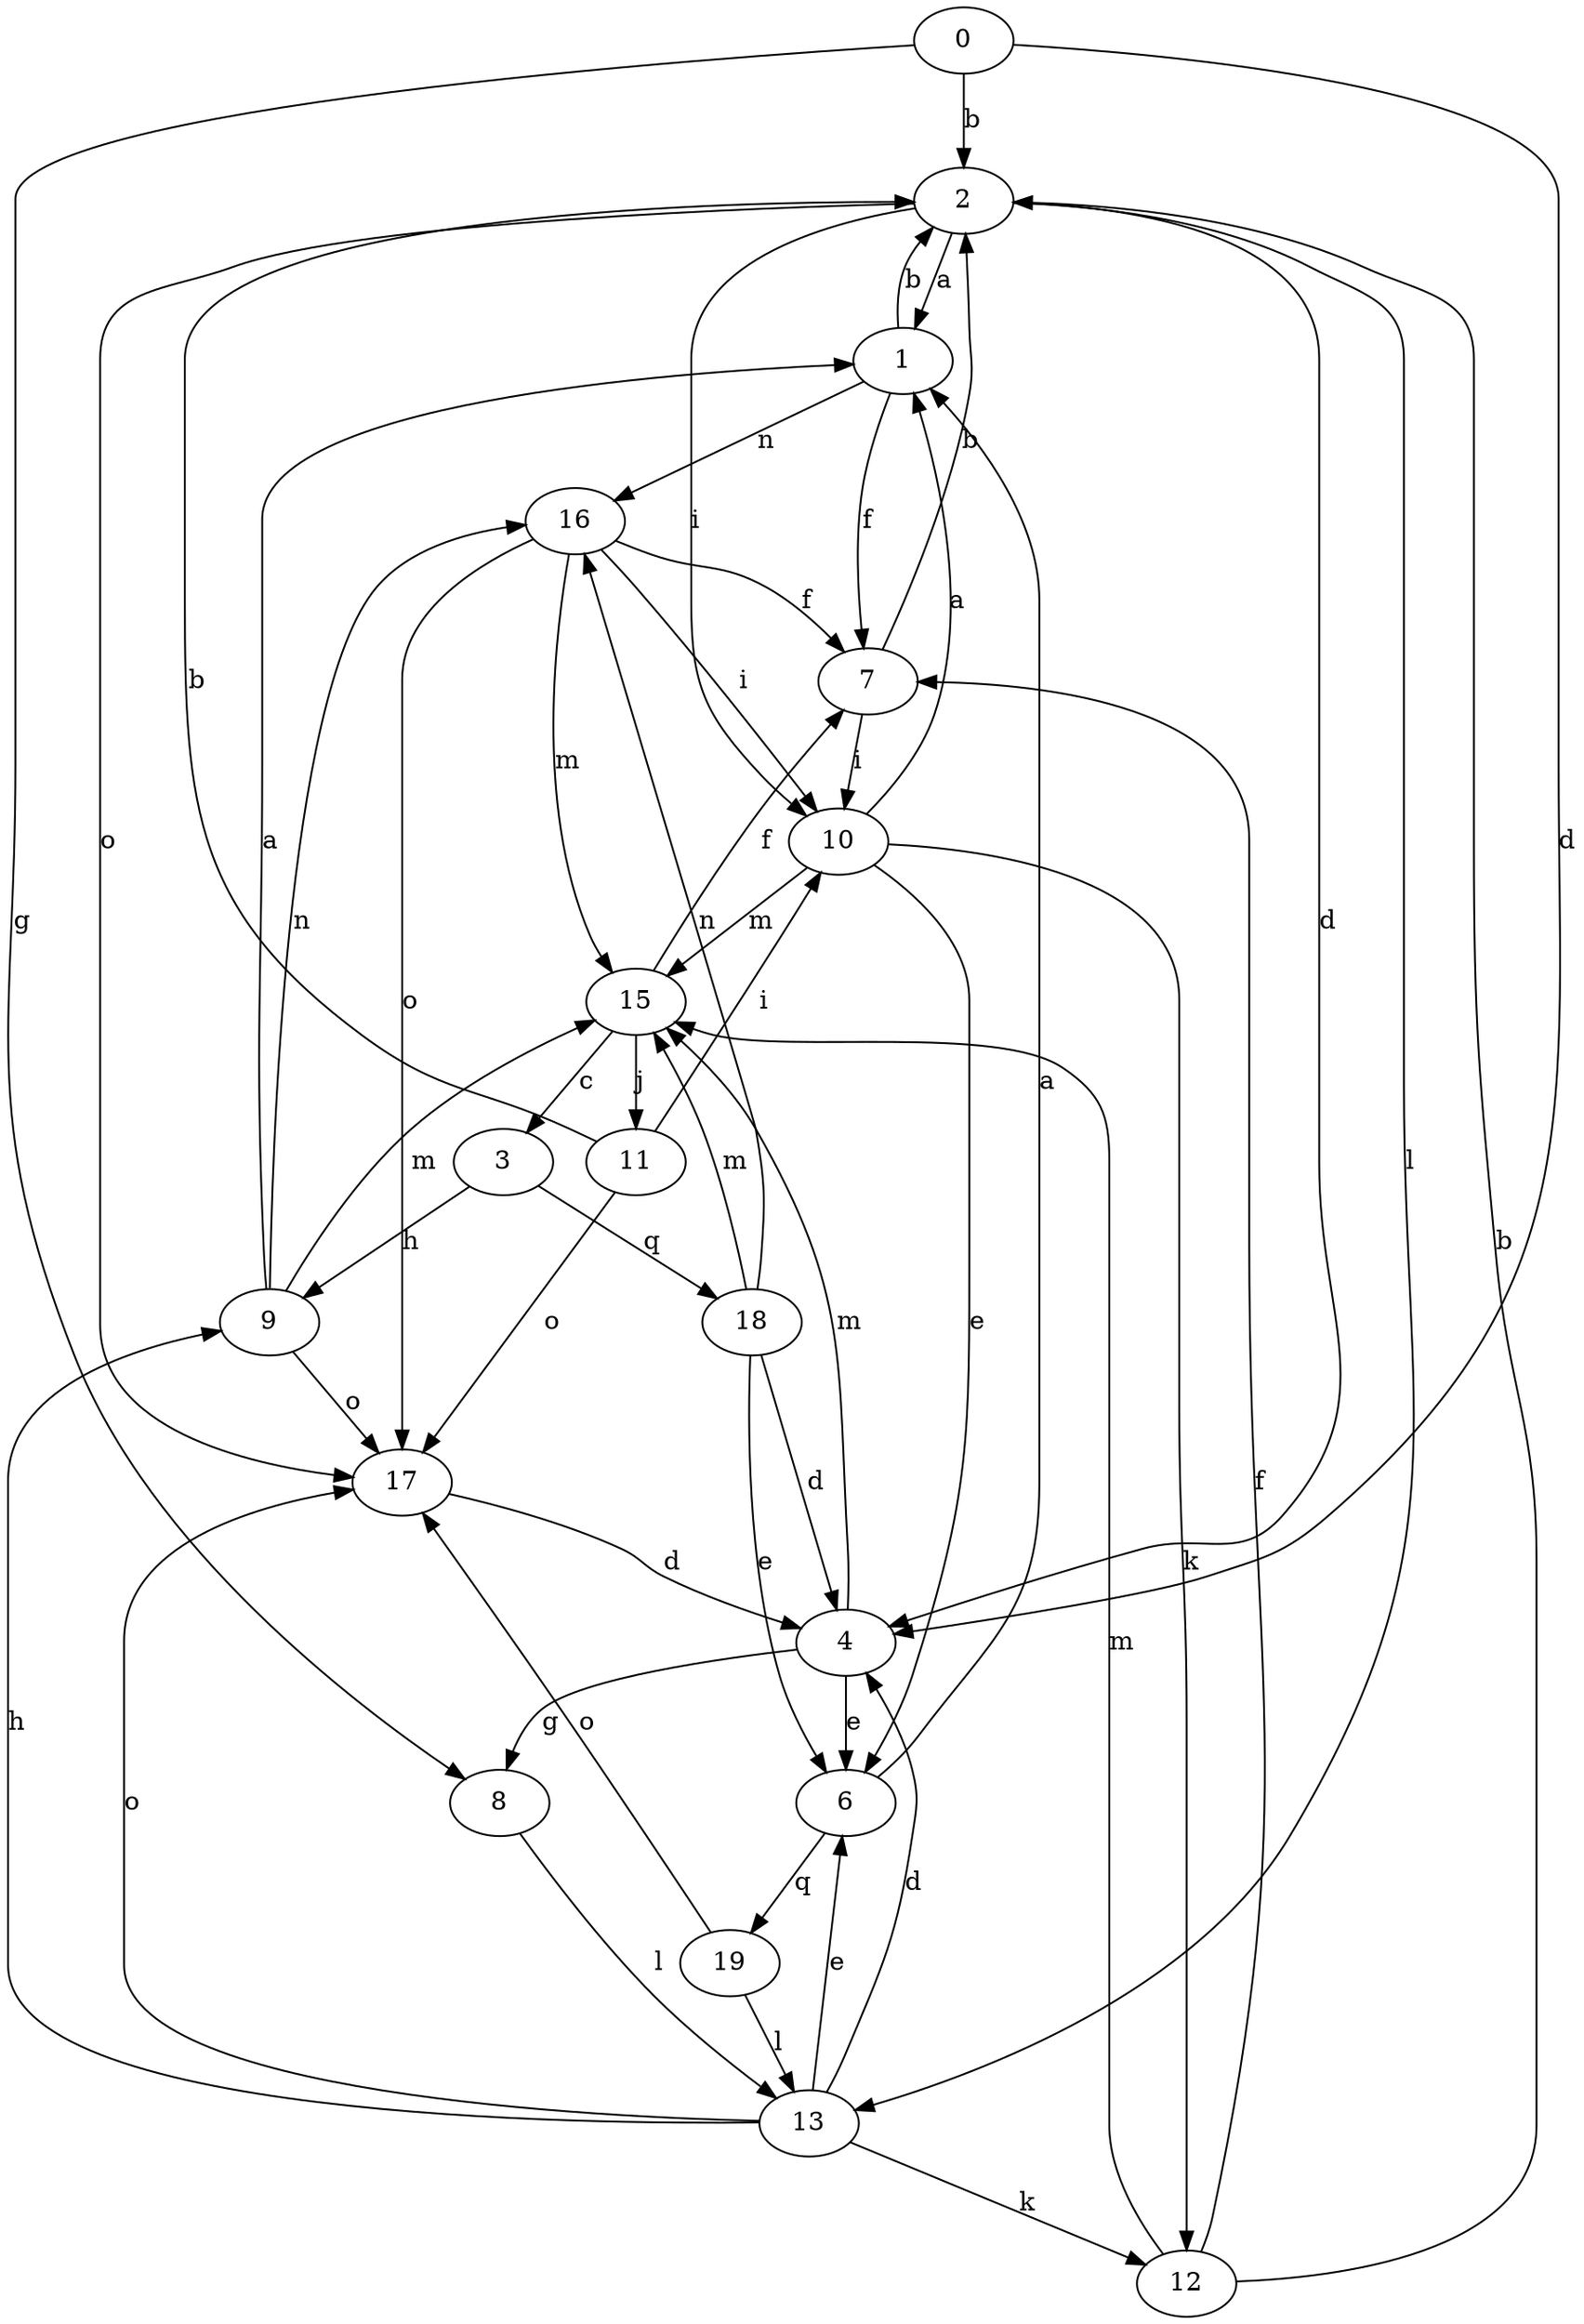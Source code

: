 strict digraph  {
0;
1;
2;
3;
4;
6;
7;
8;
9;
10;
11;
12;
13;
15;
16;
17;
18;
19;
0 -> 2  [label=b];
0 -> 4  [label=d];
0 -> 8  [label=g];
1 -> 2  [label=b];
1 -> 7  [label=f];
1 -> 16  [label=n];
2 -> 1  [label=a];
2 -> 4  [label=d];
2 -> 10  [label=i];
2 -> 13  [label=l];
2 -> 17  [label=o];
3 -> 9  [label=h];
3 -> 18  [label=q];
4 -> 6  [label=e];
4 -> 8  [label=g];
4 -> 15  [label=m];
6 -> 1  [label=a];
6 -> 19  [label=q];
7 -> 2  [label=b];
7 -> 10  [label=i];
8 -> 13  [label=l];
9 -> 1  [label=a];
9 -> 15  [label=m];
9 -> 16  [label=n];
9 -> 17  [label=o];
10 -> 1  [label=a];
10 -> 6  [label=e];
10 -> 12  [label=k];
10 -> 15  [label=m];
11 -> 2  [label=b];
11 -> 10  [label=i];
11 -> 17  [label=o];
12 -> 2  [label=b];
12 -> 7  [label=f];
12 -> 15  [label=m];
13 -> 4  [label=d];
13 -> 6  [label=e];
13 -> 9  [label=h];
13 -> 12  [label=k];
13 -> 17  [label=o];
15 -> 3  [label=c];
15 -> 7  [label=f];
15 -> 11  [label=j];
16 -> 7  [label=f];
16 -> 10  [label=i];
16 -> 15  [label=m];
16 -> 17  [label=o];
17 -> 4  [label=d];
18 -> 4  [label=d];
18 -> 6  [label=e];
18 -> 15  [label=m];
18 -> 16  [label=n];
19 -> 13  [label=l];
19 -> 17  [label=o];
}
